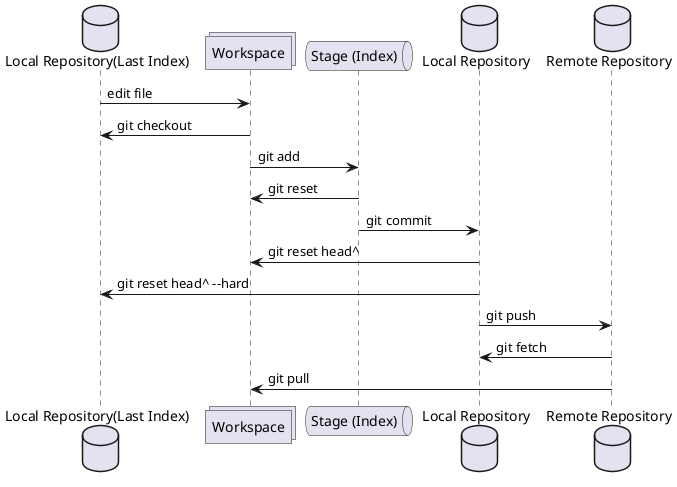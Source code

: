 @startuml
database "Local Repository(Last Index)" as start
collections Workspace as workspace
queue "Stage (Index)" as stage
database "Local Repository" as local
database "Remote Repository" as remote
start -> workspace : edit file
workspace -> start : git checkout 
workspace -> stage : git add 
stage -> workspace : git reset
stage -> local : git commit
local -> workspace : git reset head^
local -> start : git reset head^ --hard
local -> remote : git push
remote -> local : git fetch
remote -> workspace : git pull
@enduml
